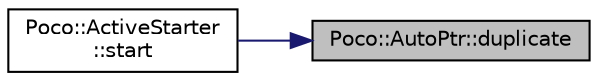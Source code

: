 digraph "Poco::AutoPtr::duplicate"
{
 // LATEX_PDF_SIZE
  edge [fontname="Helvetica",fontsize="10",labelfontname="Helvetica",labelfontsize="10"];
  node [fontname="Helvetica",fontsize="10",shape=record];
  rankdir="RL";
  Node1 [label="Poco::AutoPtr::duplicate",height=0.2,width=0.4,color="black", fillcolor="grey75", style="filled", fontcolor="black",tooltip=" "];
  Node1 -> Node2 [dir="back",color="midnightblue",fontsize="10",style="solid"];
  Node2 [label="Poco::ActiveStarter\l::start",height=0.2,width=0.4,color="black", fillcolor="white", style="filled",URL="$classPoco_1_1ActiveStarter.html#a9cc982b70bd9126ee4fc8df2966780f1",tooltip=" "];
}
